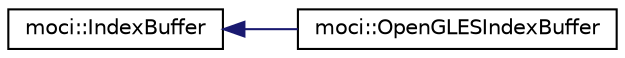 digraph "Graphical Class Hierarchy"
{
  edge [fontname="Helvetica",fontsize="10",labelfontname="Helvetica",labelfontsize="10"];
  node [fontname="Helvetica",fontsize="10",shape=record];
  rankdir="LR";
  Node0 [label="moci::IndexBuffer",height=0.2,width=0.4,color="black", fillcolor="white", style="filled",URL="$classmoci_1_1IndexBuffer.html"];
  Node0 -> Node1 [dir="back",color="midnightblue",fontsize="10",style="solid",fontname="Helvetica"];
  Node1 [label="moci::OpenGLESIndexBuffer",height=0.2,width=0.4,color="black", fillcolor="white", style="filled",URL="$classmoci_1_1OpenGLESIndexBuffer.html"];
}
